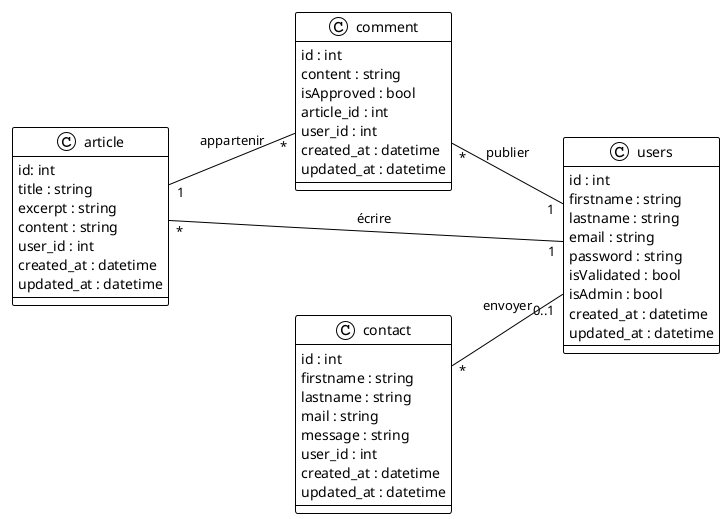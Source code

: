 @startuml

!theme plain
left to right direction

class article {
    id: int
    title : string
    excerpt : string
    content : string
    user_id : int
    created_at : datetime
    updated_at : datetime
}

class comment {
    id : int
    content : string
    isApproved : bool
    article_id : int
    user_id : int
    created_at : datetime
    updated_at : datetime
}

class users {
    id : int
    firstname : string
    lastname : string
    email : string
    password : string
    isValidated : bool
    isAdmin : bool
    created_at : datetime
    updated_at : datetime
}

class contact {
    id : int
    firstname : string
    lastname : string
    mail : string
    message : string
    user_id : int
    created_at : datetime
    updated_at : datetime
}

contact "*" -- "0..1" users : envoyer
article "*" -- "1" users : écrire
comment "*" -- "1" users : publier
article "1" -- "*" comment : appartenir

@enduml